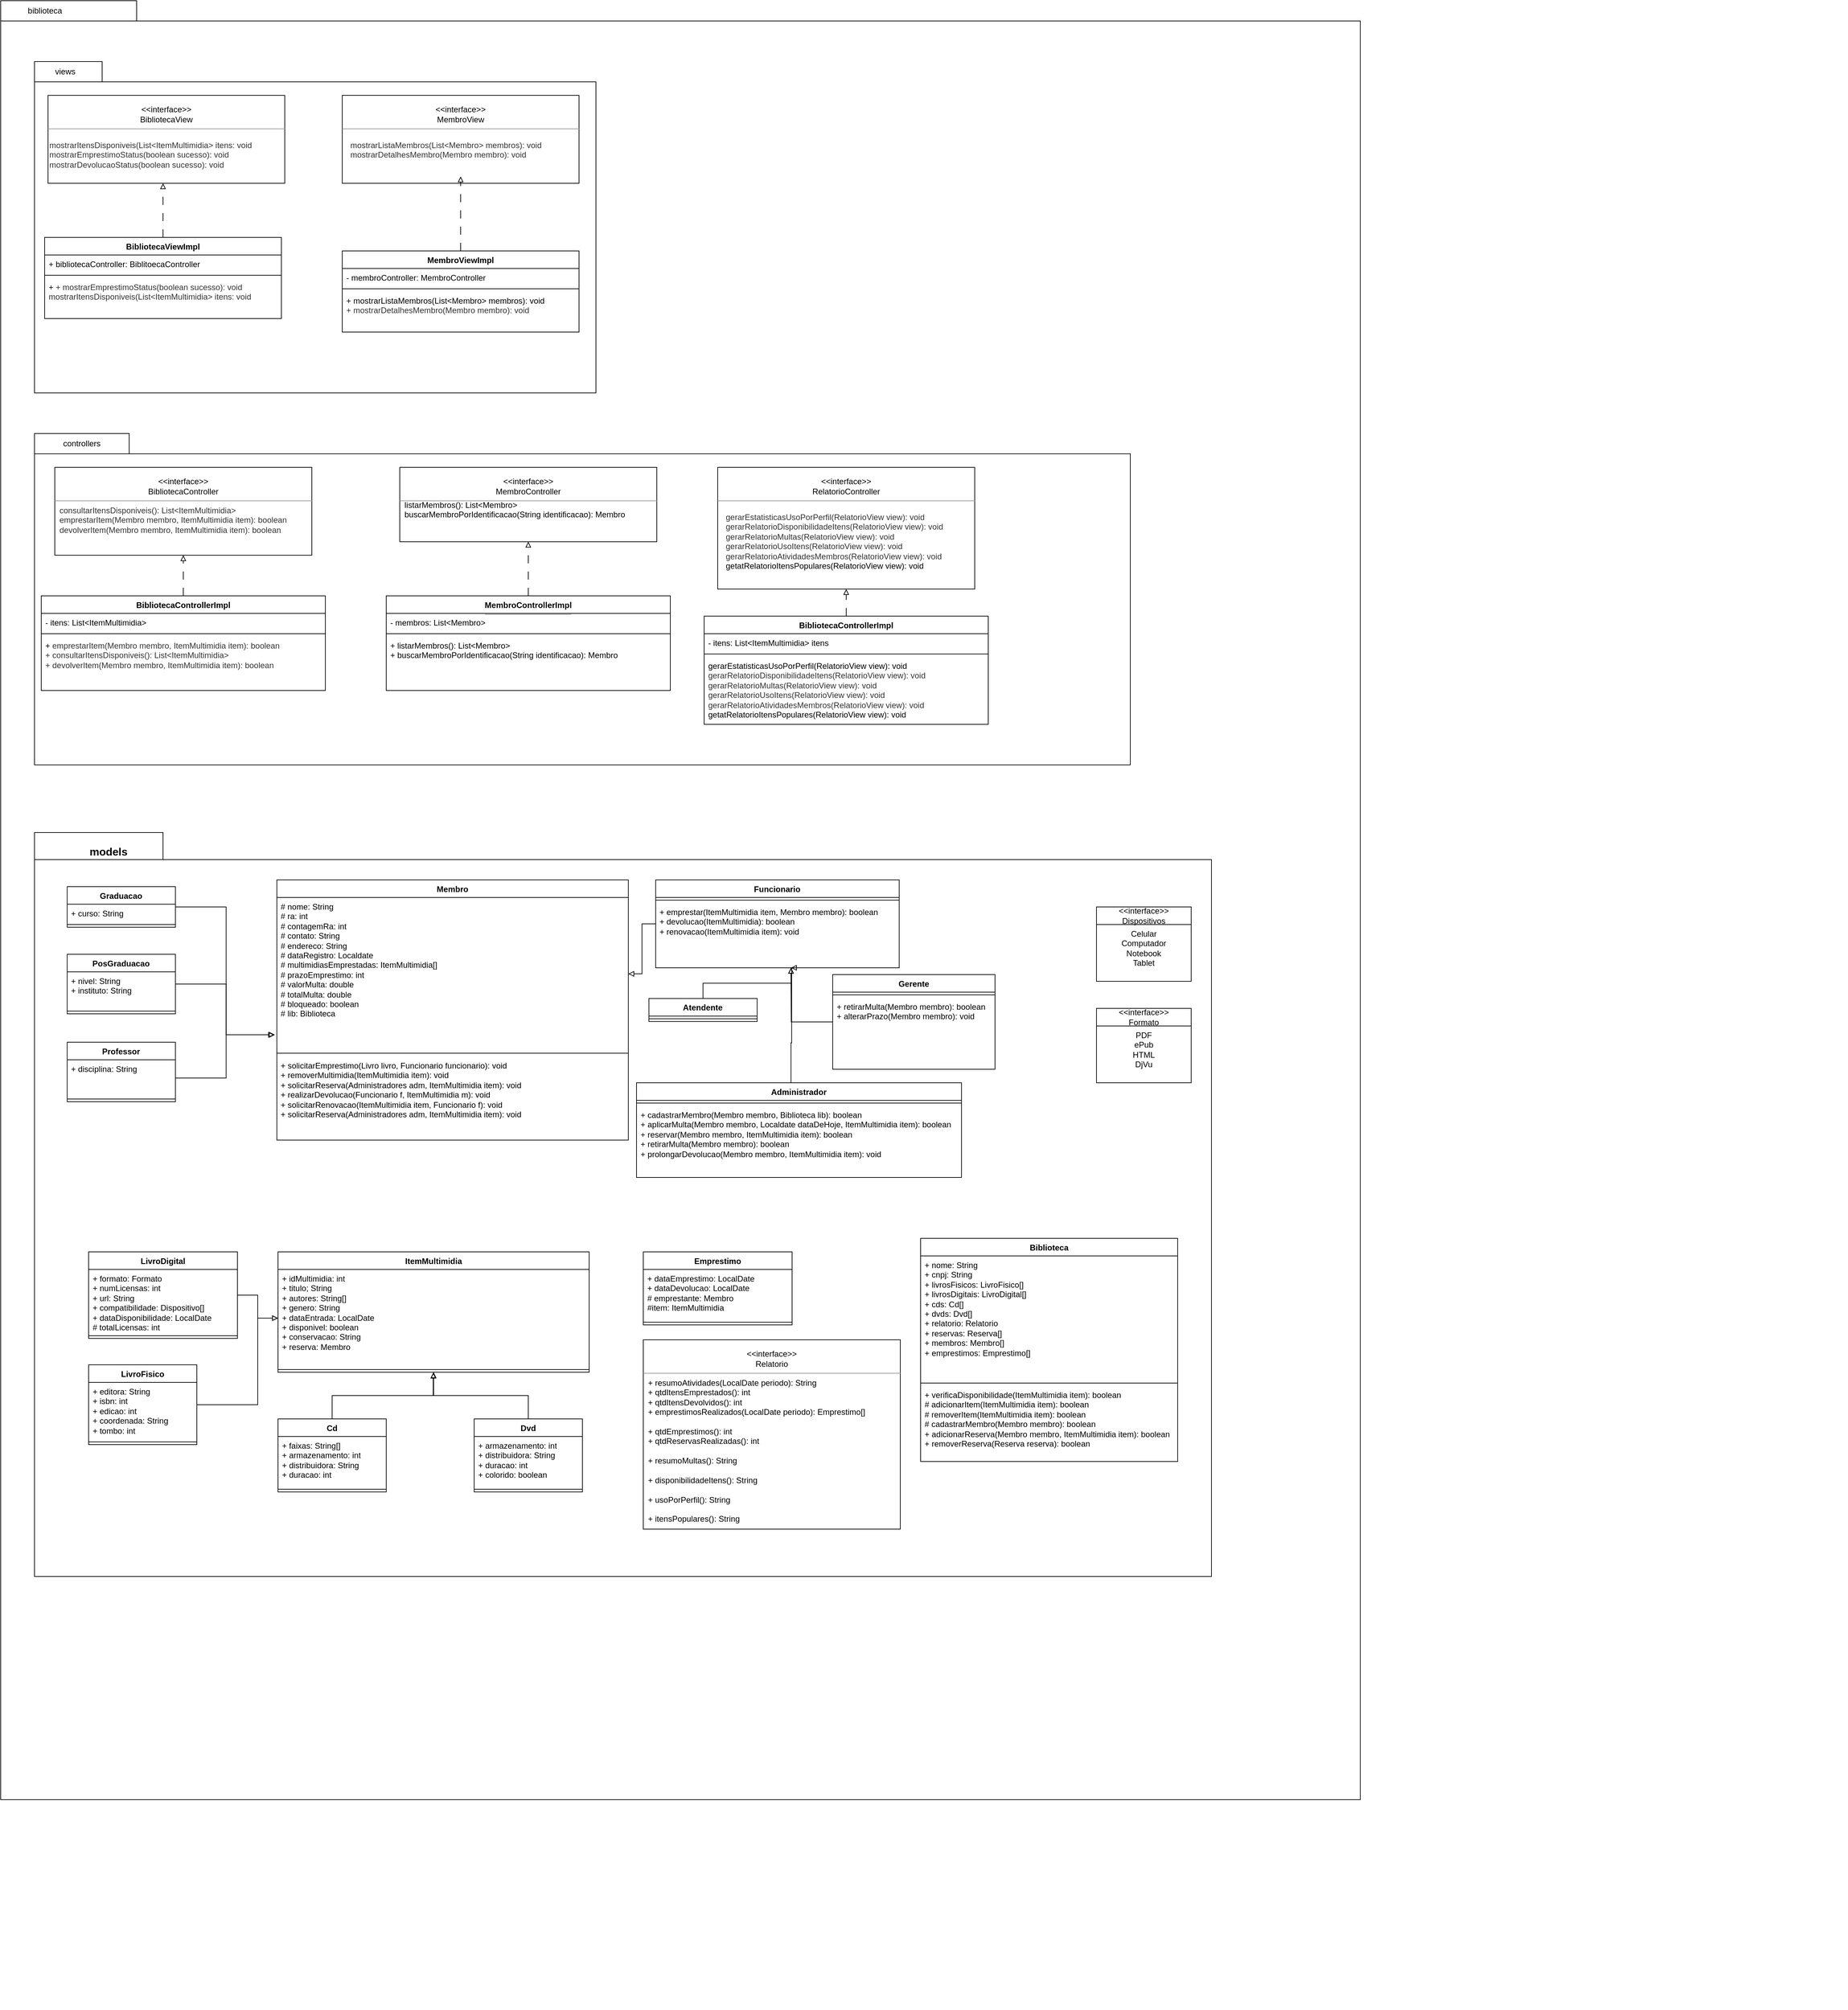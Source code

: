 <mxfile version="21.7.4" type="device">
  <diagram id="C5RBs43oDa-KdzZeNtuy" name="Page-1">
    <mxGraphModel dx="6636" dy="6372" grid="1" gridSize="10" guides="1" tooltips="1" connect="1" arrows="1" fold="1" page="1" pageScale="1" pageWidth="900" pageHeight="1600" math="0" shadow="0">
      <root>
        <mxCell id="WIyWlLk6GJQsqaUBKTNV-0" />
        <mxCell id="WIyWlLk6GJQsqaUBKTNV-1" parent="WIyWlLk6GJQsqaUBKTNV-0" />
        <mxCell id="zVp6rDQHLnVt3jqaxe6N-5" value="" style="group" vertex="1" connectable="0" parent="WIyWlLk6GJQsqaUBKTNV-1">
          <mxGeometry x="-110" y="-1680" width="2730" height="2970" as="geometry" />
        </mxCell>
        <mxCell id="zVp6rDQHLnVt3jqaxe6N-1" value="" style="shape=folder;fontStyle=1;spacingTop=10;tabWidth=100;tabHeight=30;tabPosition=left;html=1;whiteSpace=wrap;" vertex="1" parent="zVp6rDQHLnVt3jqaxe6N-5">
          <mxGeometry width="2010" height="2660" as="geometry" />
        </mxCell>
        <mxCell id="zVp6rDQHLnVt3jqaxe6N-3" value="biblioteca" style="text;html=1;align=center;verticalAlign=middle;resizable=0;points=[];autosize=1;strokeColor=none;fillColor=none;container=1;" vertex="1" parent="zVp6rDQHLnVt3jqaxe6N-5">
          <mxGeometry x="30.0" width="70" height="30" as="geometry" />
        </mxCell>
        <mxCell id="zVp6rDQHLnVt3jqaxe6N-6" value="" style="group" vertex="1" connectable="0" parent="zVp6rDQHLnVt3jqaxe6N-5">
          <mxGeometry x="50" y="90" width="830" height="630" as="geometry" />
        </mxCell>
        <mxCell id="zVp6rDQHLnVt3jqaxe6N-7" value="" style="shape=folder;fontStyle=1;spacingTop=10;tabWidth=100;tabHeight=30;tabPosition=left;html=1;whiteSpace=wrap;" vertex="1" parent="zVp6rDQHLnVt3jqaxe6N-6">
          <mxGeometry width="830" height="490" as="geometry" />
        </mxCell>
        <mxCell id="zVp6rDQHLnVt3jqaxe6N-8" value="views" style="text;html=1;align=center;verticalAlign=middle;resizable=0;points=[];autosize=1;strokeColor=none;fillColor=none;container=1;" vertex="1" parent="zVp6rDQHLnVt3jqaxe6N-6">
          <mxGeometry x="19.997" width="50" height="30" as="geometry" />
        </mxCell>
        <mxCell id="zVp6rDQHLnVt3jqaxe6N-19" value="" style="group" vertex="1" connectable="0" parent="zVp6rDQHLnVt3jqaxe6N-6">
          <mxGeometry x="20" y="50" width="350" height="130" as="geometry" />
        </mxCell>
        <mxCell id="zVp6rDQHLnVt3jqaxe6N-15" value="&lt;div align=&quot;center&quot;&gt;&lt;br&gt;&lt;/div&gt;&lt;div align=&quot;center&quot;&gt;&amp;lt;&amp;lt;interface&amp;gt;&amp;gt;&lt;/div&gt;&lt;div align=&quot;center&quot;&gt;BibliotecaView&lt;/div&gt;&lt;p style=&quot;margin:0px;margin-top:4px;text-align:center;&quot;&gt;&lt;/p&gt;&lt;hr size=&quot;1&quot;&gt;" style="verticalAlign=top;align=left;overflow=fill;fontSize=12;fontFamily=Helvetica;html=1;whiteSpace=wrap;" vertex="1" parent="zVp6rDQHLnVt3jqaxe6N-19">
          <mxGeometry width="350" height="130" as="geometry" />
        </mxCell>
        <mxCell id="zVp6rDQHLnVt3jqaxe6N-16" value="&lt;span data-lucid-type=&quot;application/vnd.lucid.text&quot; data-lucid-content=&quot;{&amp;quot;t&amp;quot;:&amp;quot;+ mostrarItensDisponiveis(List&lt;ItemMultimidia&gt; itens: void\n+ mostrarEmprestimoStatus(boolean sucesso): void\n+ mostrarDevolucaoStatus(boolean sucesso): void&amp;quot;,&amp;quot;m&amp;quot;:[{&amp;quot;s&amp;quot;:0,&amp;quot;n&amp;quot;:&amp;quot;c&amp;quot;,&amp;quot;v&amp;quot;:&amp;quot;333333ff&amp;quot;,&amp;quot;e&amp;quot;:155}]}&quot;&gt;&lt;span style=&quot;color:#333333;&quot;&gt;mostrarItensDisponiveis(List&amp;lt;ItemMultimidia&amp;gt; itens: void&lt;br&gt;&lt;/span&gt;&lt;span style=&quot;color:#333333;&quot;&gt;mostrarEmprestimoStatus(boolean sucesso): void&lt;br&gt;&lt;/span&gt;&lt;span style=&quot;color:#333333;&quot;&gt;mostrarDevolucaoStatus(boolean sucesso): void&lt;/span&gt;&lt;/span&gt;" style="text;whiteSpace=wrap;html=1;" vertex="1" parent="zVp6rDQHLnVt3jqaxe6N-19">
          <mxGeometry y="60" width="340" height="70" as="geometry" />
        </mxCell>
        <mxCell id="zVp6rDQHLnVt3jqaxe6N-29" style="edgeStyle=orthogonalEdgeStyle;rounded=0;orthogonalLoop=1;jettySize=auto;html=1;entryX=0.5;entryY=1;entryDx=0;entryDy=0;dashed=1;dashPattern=12 12;endArrow=block;endFill=0;" edge="1" parent="zVp6rDQHLnVt3jqaxe6N-6" source="zVp6rDQHLnVt3jqaxe6N-69" target="zVp6rDQHLnVt3jqaxe6N-16">
          <mxGeometry relative="1" as="geometry">
            <mxPoint x="215.0" y="330" as="sourcePoint" />
          </mxGeometry>
        </mxCell>
        <mxCell id="zVp6rDQHLnVt3jqaxe6N-30" value="" style="group" vertex="1" connectable="0" parent="zVp6rDQHLnVt3jqaxe6N-6">
          <mxGeometry x="455" y="50" width="350" height="130" as="geometry" />
        </mxCell>
        <mxCell id="zVp6rDQHLnVt3jqaxe6N-31" value="&lt;div align=&quot;center&quot;&gt;&lt;br&gt;&lt;/div&gt;&lt;div align=&quot;center&quot;&gt;&amp;lt;&amp;lt;interface&amp;gt;&amp;gt;&lt;/div&gt;&lt;div align=&quot;center&quot;&gt;MembroView&lt;/div&gt;&lt;p style=&quot;margin:0px;margin-top:4px;text-align:center;&quot;&gt;&lt;/p&gt;&lt;hr size=&quot;1&quot;&gt;" style="verticalAlign=top;align=left;overflow=fill;fontSize=12;fontFamily=Helvetica;html=1;whiteSpace=wrap;" vertex="1" parent="zVp6rDQHLnVt3jqaxe6N-30">
          <mxGeometry width="350" height="130" as="geometry" />
        </mxCell>
        <mxCell id="zVp6rDQHLnVt3jqaxe6N-32" value="&lt;div&gt;&lt;span style=&quot;color:#333333;&quot;&gt;mostrarListaMembros(List&amp;lt;Membro&amp;gt; membros): void&lt;/span&gt;&lt;/div&gt;&lt;div&gt;&lt;span style=&quot;color:#333333;&quot;&gt;mostrarDetalhesMembro(Membro membro): void&lt;br&gt;&lt;/span&gt;&lt;/div&gt;&lt;div&gt;&lt;span style=&quot;color:#333333;&quot;&gt;&lt;/span&gt;&lt;span data-lucid-content=&quot;{&amp;quot;t&amp;quot;:&amp;quot;mostrarListaMembros(List&lt;Membro&gt; membros): void\nmostrarDetalhesMembro(Membro membro): void&amp;quot;,&amp;quot;m&amp;quot;:[{&amp;quot;s&amp;quot;:0,&amp;quot;n&amp;quot;:&amp;quot;c&amp;quot;,&amp;quot;v&amp;quot;:&amp;quot;333333ff&amp;quot;,&amp;quot;e&amp;quot;:90}]}&quot; data-lucid-type=&quot;application/vnd.lucid.text&quot;&gt;&lt;/span&gt;&lt;/div&gt;" style="text;whiteSpace=wrap;html=1;" vertex="1" parent="zVp6rDQHLnVt3jqaxe6N-30">
          <mxGeometry x="10" y="60" width="330" height="60" as="geometry" />
        </mxCell>
        <mxCell id="zVp6rDQHLnVt3jqaxe6N-36" style="edgeStyle=orthogonalEdgeStyle;rounded=0;orthogonalLoop=1;jettySize=auto;html=1;entryX=0.5;entryY=1;entryDx=0;entryDy=0;dashed=1;dashPattern=12 12;endArrow=block;endFill=0;exitX=0.5;exitY=0;exitDx=0;exitDy=0;" edge="1" parent="zVp6rDQHLnVt3jqaxe6N-6" source="zVp6rDQHLnVt3jqaxe6N-74" target="zVp6rDQHLnVt3jqaxe6N-32">
          <mxGeometry relative="1" as="geometry">
            <mxPoint x="630" y="270" as="sourcePoint" />
          </mxGeometry>
        </mxCell>
        <mxCell id="zVp6rDQHLnVt3jqaxe6N-33" value="" style="group" vertex="1" connectable="0" parent="zVp6rDQHLnVt3jqaxe6N-6">
          <mxGeometry x="455" y="270" width="350" height="130" as="geometry" />
        </mxCell>
        <mxCell id="zVp6rDQHLnVt3jqaxe6N-69" value="BibliotecaViewImpl" style="swimlane;fontStyle=1;align=center;verticalAlign=top;childLayout=stackLayout;horizontal=1;startSize=26;horizontalStack=0;resizeParent=1;resizeParentMax=0;resizeLast=0;collapsible=1;marginBottom=0;whiteSpace=wrap;html=1;" vertex="1" parent="zVp6rDQHLnVt3jqaxe6N-6">
          <mxGeometry x="15" y="260" width="350" height="120" as="geometry" />
        </mxCell>
        <mxCell id="zVp6rDQHLnVt3jqaxe6N-70" value="+ bibliotecaController: BiblitoecaController" style="text;strokeColor=none;fillColor=none;align=left;verticalAlign=top;spacingLeft=4;spacingRight=4;overflow=hidden;rotatable=0;points=[[0,0.5],[1,0.5]];portConstraint=eastwest;whiteSpace=wrap;html=1;" vertex="1" parent="zVp6rDQHLnVt3jqaxe6N-69">
          <mxGeometry y="26" width="350" height="26" as="geometry" />
        </mxCell>
        <mxCell id="zVp6rDQHLnVt3jqaxe6N-71" value="" style="line;strokeWidth=1;fillColor=none;align=left;verticalAlign=middle;spacingTop=-1;spacingLeft=3;spacingRight=3;rotatable=0;labelPosition=right;points=[];portConstraint=eastwest;strokeColor=inherit;" vertex="1" parent="zVp6rDQHLnVt3jqaxe6N-69">
          <mxGeometry y="52" width="350" height="8" as="geometry" />
        </mxCell>
        <mxCell id="zVp6rDQHLnVt3jqaxe6N-72" value="+ &lt;span style=&quot;color:#333333;&quot;&gt;+ mostrarEmprestimoStatus(boolean sucesso): void&lt;br&gt;&lt;/span&gt;&lt;span style=&quot;color:#333333;&quot;&gt;mostrarItensDisponiveis(List&amp;lt;ItemMultimidia&amp;gt; itens: void&lt;br&gt;&lt;/span&gt;&lt;span data-lucid-type=&quot;application/vnd.lucid.text&quot; data-lucid-content=&quot;{&amp;quot;t&amp;quot;:&amp;quot;+ mostrarItensDisponiveis(List&lt;ItemMultimidia&gt; itens: void\n+ mostrarEmprestimoStatus(boolean sucesso): void\n+ mostrarDevolucaoStatus(boolean sucesso): void&amp;quot;,&amp;quot;m&amp;quot;:[{&amp;quot;s&amp;quot;:0,&amp;quot;n&amp;quot;:&amp;quot;c&amp;quot;,&amp;quot;v&amp;quot;:&amp;quot;333333ff&amp;quot;,&amp;quot;e&amp;quot;:155}]}&quot;&gt;&lt;/span&gt;" style="text;strokeColor=none;fillColor=none;align=left;verticalAlign=top;spacingLeft=4;spacingRight=4;overflow=hidden;rotatable=0;points=[[0,0.5],[1,0.5]];portConstraint=eastwest;whiteSpace=wrap;html=1;" vertex="1" parent="zVp6rDQHLnVt3jqaxe6N-69">
          <mxGeometry y="60" width="350" height="60" as="geometry" />
        </mxCell>
        <mxCell id="zVp6rDQHLnVt3jqaxe6N-74" value="MembroViewImpl" style="swimlane;fontStyle=1;align=center;verticalAlign=top;childLayout=stackLayout;horizontal=1;startSize=26;horizontalStack=0;resizeParent=1;resizeParentMax=0;resizeLast=0;collapsible=1;marginBottom=0;whiteSpace=wrap;html=1;" vertex="1" parent="zVp6rDQHLnVt3jqaxe6N-6">
          <mxGeometry x="455" y="280" width="350" height="120" as="geometry" />
        </mxCell>
        <mxCell id="zVp6rDQHLnVt3jqaxe6N-75" value="- membroController: MembroController" style="text;strokeColor=none;fillColor=none;align=left;verticalAlign=top;spacingLeft=4;spacingRight=4;overflow=hidden;rotatable=0;points=[[0,0.5],[1,0.5]];portConstraint=eastwest;whiteSpace=wrap;html=1;" vertex="1" parent="zVp6rDQHLnVt3jqaxe6N-74">
          <mxGeometry y="26" width="350" height="26" as="geometry" />
        </mxCell>
        <mxCell id="zVp6rDQHLnVt3jqaxe6N-76" value="" style="line;strokeWidth=1;fillColor=none;align=left;verticalAlign=middle;spacingTop=-1;spacingLeft=3;spacingRight=3;rotatable=0;labelPosition=right;points=[];portConstraint=eastwest;strokeColor=inherit;" vertex="1" parent="zVp6rDQHLnVt3jqaxe6N-74">
          <mxGeometry y="52" width="350" height="8" as="geometry" />
        </mxCell>
        <mxCell id="zVp6rDQHLnVt3jqaxe6N-77" value="&lt;div&gt;+ mostrarListaMembros(List&amp;lt;Membro&amp;gt; membros): void&lt;/div&gt;&lt;div&gt;&lt;span style=&quot;color:#333333;&quot;&gt;+ mostrarDetalhesMembro(Membro membro): void&lt;br&gt;&lt;/span&gt;&lt;/div&gt;&lt;div&gt;&lt;span style=&quot;color:#333333;&quot;&gt;&lt;/span&gt;&lt;span data-lucid-content=&quot;{&amp;quot;t&amp;quot;:&amp;quot;mostrarListaMembros(List&lt;Membro&gt; membros): void\nmostrarDetalhesMembro(Membro membro): void&amp;quot;,&amp;quot;m&amp;quot;:[{&amp;quot;s&amp;quot;:0,&amp;quot;n&amp;quot;:&amp;quot;c&amp;quot;,&amp;quot;v&amp;quot;:&amp;quot;333333ff&amp;quot;,&amp;quot;e&amp;quot;:90}]}&quot; data-lucid-type=&quot;application/vnd.lucid.text&quot;&gt;&lt;br&gt;&lt;/span&gt;&lt;/div&gt;" style="text;strokeColor=none;fillColor=none;align=left;verticalAlign=top;spacingLeft=4;spacingRight=4;overflow=hidden;rotatable=0;points=[[0,0.5],[1,0.5]];portConstraint=eastwest;whiteSpace=wrap;html=1;" vertex="1" parent="zVp6rDQHLnVt3jqaxe6N-74">
          <mxGeometry y="60" width="350" height="60" as="geometry" />
        </mxCell>
        <mxCell id="zVp6rDQHLnVt3jqaxe6N-64" value="" style="group" vertex="1" connectable="0" parent="zVp6rDQHLnVt3jqaxe6N-5">
          <mxGeometry x="50" y="640" width="1620" height="490" as="geometry" />
        </mxCell>
        <mxCell id="zVp6rDQHLnVt3jqaxe6N-60" value="" style="shape=folder;fontStyle=1;spacingTop=10;tabWidth=140;tabHeight=30;tabPosition=left;html=1;whiteSpace=wrap;" vertex="1" parent="zVp6rDQHLnVt3jqaxe6N-64">
          <mxGeometry width="1620" height="490" as="geometry" />
        </mxCell>
        <mxCell id="zVp6rDQHLnVt3jqaxe6N-62" value="controllers" style="text;html=1;strokeColor=none;fillColor=none;align=center;verticalAlign=middle;whiteSpace=wrap;rounded=0;" vertex="1" parent="zVp6rDQHLnVt3jqaxe6N-64">
          <mxGeometry x="40" width="60" height="30" as="geometry" />
        </mxCell>
        <mxCell id="zVp6rDQHLnVt3jqaxe6N-65" value="" style="group" vertex="1" connectable="0" parent="zVp6rDQHLnVt3jqaxe6N-64">
          <mxGeometry x="30" y="50" width="380" height="130" as="geometry" />
        </mxCell>
        <mxCell id="zVp6rDQHLnVt3jqaxe6N-68" value="" style="group" vertex="1" connectable="0" parent="zVp6rDQHLnVt3jqaxe6N-65">
          <mxGeometry width="380" height="130" as="geometry" />
        </mxCell>
        <mxCell id="zVp6rDQHLnVt3jqaxe6N-66" value="&lt;div align=&quot;center&quot;&gt;&lt;br&gt;&lt;/div&gt;&lt;div align=&quot;center&quot;&gt;&amp;lt;&amp;lt;interface&amp;gt;&amp;gt;&lt;/div&gt;&lt;div align=&quot;center&quot;&gt;BibliotecaController&lt;/div&gt;&lt;p style=&quot;margin:0px;margin-top:4px;text-align:center;&quot;&gt;&lt;/p&gt;&lt;hr size=&quot;1&quot;&gt;" style="verticalAlign=top;align=left;overflow=fill;fontSize=12;fontFamily=Helvetica;html=1;whiteSpace=wrap;" vertex="1" parent="zVp6rDQHLnVt3jqaxe6N-68">
          <mxGeometry width="380" height="130" as="geometry" />
        </mxCell>
        <mxCell id="zVp6rDQHLnVt3jqaxe6N-63" value="&lt;span data-lucid-type=&quot;application/vnd.lucid.text&quot; data-lucid-content=&quot;{&amp;quot;t&amp;quot;:&amp;quot;consultarItensDisponiveis(): List&lt;ItemMultimidia&gt;\nemprestarItem(Membro membro, ItemMultimidia item): boolean\ndevolverItem(Membro membro, ItemMultimidia item): boolean&amp;quot;,&amp;quot;m&amp;quot;:[{&amp;quot;s&amp;quot;:0,&amp;quot;n&amp;quot;:&amp;quot;c&amp;quot;,&amp;quot;v&amp;quot;:&amp;quot;333333ff&amp;quot;,&amp;quot;e&amp;quot;:166}]}&quot;&gt;&lt;span style=&quot;color:#333333;&quot;&gt;consultarItensDisponiveis(): List&amp;lt;ItemMultimidia&amp;gt;&lt;br&gt;&lt;/span&gt;&lt;span style=&quot;color:#333333;&quot;&gt;emprestarItem(Membro membro, ItemMultimidia item): boolean&lt;br&gt;&lt;/span&gt;&lt;span style=&quot;color:#333333;&quot;&gt;devolverItem(Membro membro, ItemMultimidia item): boolean&lt;/span&gt;&lt;/span&gt;" style="text;whiteSpace=wrap;html=1;" vertex="1" parent="zVp6rDQHLnVt3jqaxe6N-68">
          <mxGeometry x="5" y="50" width="370" height="70" as="geometry" />
        </mxCell>
        <mxCell id="zVp6rDQHLnVt3jqaxe6N-83" style="edgeStyle=orthogonalEdgeStyle;rounded=0;orthogonalLoop=1;jettySize=auto;html=1;exitX=0.5;exitY=0;exitDx=0;exitDy=0;entryX=0.5;entryY=1;entryDx=0;entryDy=0;dashed=1;dashPattern=12 12;endArrow=block;endFill=0;" edge="1" parent="zVp6rDQHLnVt3jqaxe6N-64" source="zVp6rDQHLnVt3jqaxe6N-78" target="zVp6rDQHLnVt3jqaxe6N-66">
          <mxGeometry relative="1" as="geometry" />
        </mxCell>
        <mxCell id="zVp6rDQHLnVt3jqaxe6N-78" value="BibliotecaControllerImpl" style="swimlane;fontStyle=1;align=center;verticalAlign=top;childLayout=stackLayout;horizontal=1;startSize=26;horizontalStack=0;resizeParent=1;resizeParentMax=0;resizeLast=0;collapsible=1;marginBottom=0;whiteSpace=wrap;html=1;" vertex="1" parent="zVp6rDQHLnVt3jqaxe6N-64">
          <mxGeometry x="10" y="240" width="420" height="140" as="geometry" />
        </mxCell>
        <mxCell id="zVp6rDQHLnVt3jqaxe6N-79" value="- itens: List&amp;lt;ItemMultimidia&amp;gt;" style="text;strokeColor=none;fillColor=none;align=left;verticalAlign=top;spacingLeft=4;spacingRight=4;overflow=hidden;rotatable=0;points=[[0,0.5],[1,0.5]];portConstraint=eastwest;whiteSpace=wrap;html=1;" vertex="1" parent="zVp6rDQHLnVt3jqaxe6N-78">
          <mxGeometry y="26" width="420" height="26" as="geometry" />
        </mxCell>
        <mxCell id="zVp6rDQHLnVt3jqaxe6N-80" value="" style="line;strokeWidth=1;fillColor=none;align=left;verticalAlign=middle;spacingTop=-1;spacingLeft=3;spacingRight=3;rotatable=0;labelPosition=right;points=[];portConstraint=eastwest;strokeColor=inherit;" vertex="1" parent="zVp6rDQHLnVt3jqaxe6N-78">
          <mxGeometry y="52" width="420" height="8" as="geometry" />
        </mxCell>
        <mxCell id="zVp6rDQHLnVt3jqaxe6N-81" value="&lt;div&gt;+ &lt;span style=&quot;color:#333333;&quot;&gt;emprestarItem(Membro membro, ItemMultimidia item): boolean&lt;/span&gt;&lt;/div&gt;&lt;div&gt;&lt;span style=&quot;color:#333333;&quot;&gt;&lt;/span&gt;&lt;/div&gt;&lt;div&gt;&lt;span style=&quot;color:#333333;&quot;&gt;+ consultarItensDisponiveis(): List&amp;lt;ItemMultimidia&amp;gt;&lt;/span&gt;&lt;/div&gt;&lt;div&gt;&lt;span style=&quot;color:#333333;&quot;&gt;+ devolverItem(Membro membro, ItemMultimidia item): boolean&lt;br&gt;&lt;/span&gt;&lt;/div&gt;&lt;div&gt;&lt;span data-lucid-type=&quot;application/vnd.lucid.text&quot; data-lucid-content=&quot;{&amp;quot;t&amp;quot;:&amp;quot;consultarItensDisponiveis(): List&lt;ItemMultimidia&gt;\nemprestarItem(Membro membro, ItemMultimidia item): boolean\ndevolverItem(Membro membro, ItemMultimidia item): boolean&amp;quot;,&amp;quot;m&amp;quot;:[{&amp;quot;s&amp;quot;:0,&amp;quot;n&amp;quot;:&amp;quot;c&amp;quot;,&amp;quot;v&amp;quot;:&amp;quot;333333ff&amp;quot;,&amp;quot;e&amp;quot;:166}]}&quot;&gt;&lt;/span&gt;&lt;/div&gt;&lt;div&gt;&lt;span data-lucid-type=&quot;application/vnd.lucid.text&quot; data-lucid-content=&quot;{&amp;quot;t&amp;quot;:&amp;quot;consultarItensDisponiveis(): List&lt;ItemMultimidia&gt;\nemprestarItem(Membro membro, ItemMultimidia item): boolean\ndevolverItem(Membro membro, ItemMultimidia item): boolean&amp;quot;,&amp;quot;m&amp;quot;:[{&amp;quot;s&amp;quot;:0,&amp;quot;n&amp;quot;:&amp;quot;c&amp;quot;,&amp;quot;v&amp;quot;:&amp;quot;333333ff&amp;quot;,&amp;quot;e&amp;quot;:166}]}&quot;&gt;&lt;/span&gt;&lt;span data-lucid-type=&quot;application/vnd.lucid.text&quot; data-lucid-content=&quot;{&amp;quot;t&amp;quot;:&amp;quot;consultarItensDisponiveis(): List&lt;ItemMultimidia&gt;\nemprestarItem(Membro membro, ItemMultimidia item): boolean\ndevolverItem(Membro membro, ItemMultimidia item): boolean&amp;quot;,&amp;quot;m&amp;quot;:[{&amp;quot;s&amp;quot;:0,&amp;quot;n&amp;quot;:&amp;quot;c&amp;quot;,&amp;quot;v&amp;quot;:&amp;quot;333333ff&amp;quot;,&amp;quot;e&amp;quot;:166}]}&quot;&gt;&lt;/span&gt;&lt;span data-lucid-type=&quot;application/vnd.lucid.text&quot; data-lucid-content=&quot;{&amp;quot;t&amp;quot;:&amp;quot;consultarItensDisponiveis(): List&lt;ItemMultimidia&gt;\nemprestarItem(Membro membro, ItemMultimidia item): boolean\ndevolverItem(Membro membro, ItemMultimidia item): boolean&amp;quot;,&amp;quot;m&amp;quot;:[{&amp;quot;s&amp;quot;:0,&amp;quot;n&amp;quot;:&amp;quot;c&amp;quot;,&amp;quot;v&amp;quot;:&amp;quot;333333ff&amp;quot;,&amp;quot;e&amp;quot;:166}]}&quot;&gt;&lt;/span&gt;&lt;span data-lucid-type=&quot;application/vnd.lucid.text&quot; data-lucid-content=&quot;{&amp;quot;t&amp;quot;:&amp;quot;consultarItensDisponiveis(): List&lt;ItemMultimidia&gt;\nemprestarItem(Membro membro, ItemMultimidia item): boolean\ndevolverItem(Membro membro, ItemMultimidia item): boolean&amp;quot;,&amp;quot;m&amp;quot;:[{&amp;quot;s&amp;quot;:0,&amp;quot;n&amp;quot;:&amp;quot;c&amp;quot;,&amp;quot;v&amp;quot;:&amp;quot;333333ff&amp;quot;,&amp;quot;e&amp;quot;:166}]}&quot;&gt;&lt;/span&gt;&lt;span data-lucid-type=&quot;application/vnd.lucid.text&quot; data-lucid-content=&quot;{&amp;quot;t&amp;quot;:&amp;quot;consultarItensDisponiveis(): List&lt;ItemMultimidia&gt;\nemprestarItem(Membro membro, ItemMultimidia item): boolean\ndevolverItem(Membro membro, ItemMultimidia item): boolean&amp;quot;,&amp;quot;m&amp;quot;:[{&amp;quot;s&amp;quot;:0,&amp;quot;n&amp;quot;:&amp;quot;c&amp;quot;,&amp;quot;v&amp;quot;:&amp;quot;333333ff&amp;quot;,&amp;quot;e&amp;quot;:166}]}&quot;&gt;&lt;/span&gt;&lt;span data-lucid-type=&quot;application/vnd.lucid.text&quot; data-lucid-content=&quot;{&amp;quot;t&amp;quot;:&amp;quot;consultarItensDisponiveis(): List&lt;ItemMultimidia&gt;\nemprestarItem(Membro membro, ItemMultimidia item): boolean\ndevolverItem(Membro membro, ItemMultimidia item): boolean&amp;quot;,&amp;quot;m&amp;quot;:[{&amp;quot;s&amp;quot;:0,&amp;quot;n&amp;quot;:&amp;quot;c&amp;quot;,&amp;quot;v&amp;quot;:&amp;quot;333333ff&amp;quot;,&amp;quot;e&amp;quot;:166}]}&quot;&gt;&lt;/span&gt;&lt;/div&gt;" style="text;strokeColor=none;fillColor=none;align=left;verticalAlign=top;spacingLeft=4;spacingRight=4;overflow=hidden;rotatable=0;points=[[0,0.5],[1,0.5]];portConstraint=eastwest;whiteSpace=wrap;html=1;" vertex="1" parent="zVp6rDQHLnVt3jqaxe6N-78">
          <mxGeometry y="60" width="420" height="80" as="geometry" />
        </mxCell>
        <mxCell id="zVp6rDQHLnVt3jqaxe6N-84" value="" style="group" vertex="1" connectable="0" parent="zVp6rDQHLnVt3jqaxe6N-64">
          <mxGeometry x="540" y="50" width="380" height="130" as="geometry" />
        </mxCell>
        <mxCell id="zVp6rDQHLnVt3jqaxe6N-85" value="" style="group" vertex="1" connectable="0" parent="zVp6rDQHLnVt3jqaxe6N-84">
          <mxGeometry width="380" height="110" as="geometry" />
        </mxCell>
        <mxCell id="zVp6rDQHLnVt3jqaxe6N-86" value="&lt;div align=&quot;center&quot;&gt;&lt;br&gt;&lt;/div&gt;&lt;div align=&quot;center&quot;&gt;&amp;lt;&amp;lt;interface&amp;gt;&amp;gt;&lt;/div&gt;&lt;div align=&quot;center&quot;&gt;MembroController&lt;/div&gt;&lt;p style=&quot;margin:0px;margin-top:4px;text-align:center;&quot;&gt;&lt;/p&gt;&lt;hr size=&quot;1&quot;&gt;" style="verticalAlign=top;align=left;overflow=fill;fontSize=12;fontFamily=Helvetica;html=1;whiteSpace=wrap;" vertex="1" parent="zVp6rDQHLnVt3jqaxe6N-85">
          <mxGeometry width="380" height="110" as="geometry" />
        </mxCell>
        <mxCell id="zVp6rDQHLnVt3jqaxe6N-87" value="&lt;div&gt;listarMembros(): List&amp;lt;Membro&amp;gt;&lt;/div&gt;&lt;div&gt;buscarMembroPorIdentificacao(String identificacao): Membro&lt;br&gt;&lt;/div&gt;" style="text;whiteSpace=wrap;html=1;" vertex="1" parent="zVp6rDQHLnVt3jqaxe6N-85">
          <mxGeometry x="5" y="42.308" width="370" height="59.231" as="geometry" />
        </mxCell>
        <mxCell id="zVp6rDQHLnVt3jqaxe6N-88" style="edgeStyle=orthogonalEdgeStyle;rounded=0;orthogonalLoop=1;jettySize=auto;html=1;exitX=0.5;exitY=0;exitDx=0;exitDy=0;entryX=0.5;entryY=1;entryDx=0;entryDy=0;dashed=1;dashPattern=12 12;endArrow=block;endFill=0;" edge="1" parent="zVp6rDQHLnVt3jqaxe6N-64" source="zVp6rDQHLnVt3jqaxe6N-89" target="zVp6rDQHLnVt3jqaxe6N-86">
          <mxGeometry relative="1" as="geometry" />
        </mxCell>
        <mxCell id="zVp6rDQHLnVt3jqaxe6N-89" value="&lt;div align=&quot;center&quot;&gt;MembroControllerImpl&lt;/div&gt;&lt;p style=&quot;margin:0px;margin-top:4px;text-align:center;&quot;&gt;&lt;/p&gt;&lt;hr size=&quot;1&quot;&gt;" style="swimlane;fontStyle=1;align=center;verticalAlign=top;childLayout=stackLayout;horizontal=1;startSize=26;horizontalStack=0;resizeParent=1;resizeParentMax=0;resizeLast=0;collapsible=1;marginBottom=0;whiteSpace=wrap;html=1;" vertex="1" parent="zVp6rDQHLnVt3jqaxe6N-64">
          <mxGeometry x="520" y="240" width="420" height="140" as="geometry" />
        </mxCell>
        <mxCell id="zVp6rDQHLnVt3jqaxe6N-90" value="- membros: List&amp;lt;Membro&amp;gt; " style="text;strokeColor=none;fillColor=none;align=left;verticalAlign=top;spacingLeft=4;spacingRight=4;overflow=hidden;rotatable=0;points=[[0,0.5],[1,0.5]];portConstraint=eastwest;whiteSpace=wrap;html=1;" vertex="1" parent="zVp6rDQHLnVt3jqaxe6N-89">
          <mxGeometry y="26" width="420" height="26" as="geometry" />
        </mxCell>
        <mxCell id="zVp6rDQHLnVt3jqaxe6N-91" value="" style="line;strokeWidth=1;fillColor=none;align=left;verticalAlign=middle;spacingTop=-1;spacingLeft=3;spacingRight=3;rotatable=0;labelPosition=right;points=[];portConstraint=eastwest;strokeColor=inherit;" vertex="1" parent="zVp6rDQHLnVt3jqaxe6N-89">
          <mxGeometry y="52" width="420" height="8" as="geometry" />
        </mxCell>
        <mxCell id="zVp6rDQHLnVt3jqaxe6N-92" value="+ listarMembros(): List&amp;lt;Membro&amp;gt;&lt;div&gt;+ buscarMembroPorIdentificacao(String identificacao): Membro&lt;br&gt;&lt;/div&gt;" style="text;strokeColor=none;fillColor=none;align=left;verticalAlign=top;spacingLeft=4;spacingRight=4;overflow=hidden;rotatable=0;points=[[0,0.5],[1,0.5]];portConstraint=eastwest;whiteSpace=wrap;html=1;" vertex="1" parent="zVp6rDQHLnVt3jqaxe6N-89">
          <mxGeometry y="60" width="420" height="80" as="geometry" />
        </mxCell>
        <mxCell id="zVp6rDQHLnVt3jqaxe6N-97" style="edgeStyle=orthogonalEdgeStyle;rounded=0;orthogonalLoop=1;jettySize=auto;html=1;exitX=0.5;exitY=0;exitDx=0;exitDy=0;entryX=0.5;entryY=1;entryDx=0;entryDy=0;dashed=1;dashPattern=12 12;endArrow=block;endFill=0;" edge="1" parent="zVp6rDQHLnVt3jqaxe6N-64" source="zVp6rDQHLnVt3jqaxe6N-98" target="zVp6rDQHLnVt3jqaxe6N-95">
          <mxGeometry relative="1" as="geometry" />
        </mxCell>
        <mxCell id="zVp6rDQHLnVt3jqaxe6N-98" value="BibliotecaControllerImpl" style="swimlane;fontStyle=1;align=center;verticalAlign=top;childLayout=stackLayout;horizontal=1;startSize=26;horizontalStack=0;resizeParent=1;resizeParentMax=0;resizeLast=0;collapsible=1;marginBottom=0;whiteSpace=wrap;html=1;" vertex="1" parent="zVp6rDQHLnVt3jqaxe6N-64">
          <mxGeometry x="990" y="270" width="420" height="160" as="geometry" />
        </mxCell>
        <mxCell id="zVp6rDQHLnVt3jqaxe6N-99" value="- itens: List&amp;lt;ItemMultimidia&amp;gt; itens" style="text;strokeColor=none;fillColor=none;align=left;verticalAlign=top;spacingLeft=4;spacingRight=4;overflow=hidden;rotatable=0;points=[[0,0.5],[1,0.5]];portConstraint=eastwest;whiteSpace=wrap;html=1;" vertex="1" parent="zVp6rDQHLnVt3jqaxe6N-98">
          <mxGeometry y="26" width="420" height="26" as="geometry" />
        </mxCell>
        <mxCell id="zVp6rDQHLnVt3jqaxe6N-100" value="" style="line;strokeWidth=1;fillColor=none;align=left;verticalAlign=middle;spacingTop=-1;spacingLeft=3;spacingRight=3;rotatable=0;labelPosition=right;points=[];portConstraint=eastwest;strokeColor=inherit;" vertex="1" parent="zVp6rDQHLnVt3jqaxe6N-98">
          <mxGeometry y="52" width="420" height="8" as="geometry" />
        </mxCell>
        <mxCell id="zVp6rDQHLnVt3jqaxe6N-101" value="gerarEstatisticasUsoPorPerfil(RelatorioView view): void&lt;br&gt;&lt;span style=&quot;color:#333333;&quot;&gt;gerarRelatorioDisponibilidadeItens(RelatorioView view): void&lt;br&gt;&lt;/span&gt;&lt;span style=&quot;color:#333333;&quot;&gt;gerarRelatorioMultas(RelatorioView view): void&lt;br&gt;&lt;/span&gt;&lt;span style=&quot;color:#333333;&quot;&gt;gerarRelatorioUsoItens(RelatorioView view): void&lt;br&gt;&lt;/span&gt;&lt;div&gt;&lt;span style=&quot;color:#333333;&quot;&gt;gerarRelatorioAtividadesMembros(RelatorioView view): void&lt;/span&gt;&lt;/div&gt;getatRelatorioItensPopulares(RelatorioView view): void&lt;br&gt;&lt;div&gt;&lt;br&gt;&lt;span style=&quot;color:#333333;&quot;&gt;&lt;/span&gt;&lt;span data-lucid-content=&quot;{&amp;quot;t&amp;quot;:&amp;quot;gerarRelatorioAtividadesMembros(RelatorioView view): void\ngerarRelatorioUsoItens(RelatorioView view): void\ngerarRelatorioMultas(RelatorioView view): void\ngerarRelatorioDisponibilidadeItens(RelatorioView view): void\ngerarEstatisticasUsoPorPerfil(RelatorioView view): void\ngerarRelatorioItensPopulares(RelatorioView view): void&amp;quot;,&amp;quot;m&amp;quot;:[{&amp;quot;s&amp;quot;:0,&amp;quot;n&amp;quot;:&amp;quot;c&amp;quot;,&amp;quot;v&amp;quot;:&amp;quot;333333ff&amp;quot;,&amp;quot;e&amp;quot;:325}]}&quot; data-lucid-type=&quot;application/vnd.lucid.text&quot;&gt;&lt;/span&gt;&lt;/div&gt;" style="text;strokeColor=none;fillColor=none;align=left;verticalAlign=top;spacingLeft=4;spacingRight=4;overflow=hidden;rotatable=0;points=[[0,0.5],[1,0.5]];portConstraint=eastwest;whiteSpace=wrap;html=1;" vertex="1" parent="zVp6rDQHLnVt3jqaxe6N-98">
          <mxGeometry y="60" width="420" height="100" as="geometry" />
        </mxCell>
        <mxCell id="zVp6rDQHLnVt3jqaxe6N-93" value="" style="group" vertex="1" connectable="0" parent="zVp6rDQHLnVt3jqaxe6N-64">
          <mxGeometry x="1010" y="50" width="380" height="180" as="geometry" />
        </mxCell>
        <mxCell id="zVp6rDQHLnVt3jqaxe6N-94" value="" style="group" vertex="1" connectable="0" parent="zVp6rDQHLnVt3jqaxe6N-93">
          <mxGeometry width="380" height="180" as="geometry" />
        </mxCell>
        <mxCell id="zVp6rDQHLnVt3jqaxe6N-103" value="" style="group" vertex="1" connectable="0" parent="zVp6rDQHLnVt3jqaxe6N-94">
          <mxGeometry width="380" height="180" as="geometry" />
        </mxCell>
        <mxCell id="zVp6rDQHLnVt3jqaxe6N-95" value="&lt;div align=&quot;center&quot;&gt;&lt;br&gt;&lt;/div&gt;&lt;div align=&quot;center&quot;&gt;&amp;lt;&amp;lt;interface&amp;gt;&amp;gt;&lt;/div&gt;&lt;div align=&quot;center&quot;&gt;RelatorioController&lt;/div&gt;&lt;p style=&quot;margin:0px;margin-top:4px;text-align:center;&quot;&gt;&lt;/p&gt;&lt;hr size=&quot;1&quot;&gt;" style="verticalAlign=top;align=left;overflow=fill;fontSize=12;fontFamily=Helvetica;html=1;whiteSpace=wrap;" vertex="1" parent="zVp6rDQHLnVt3jqaxe6N-103">
          <mxGeometry width="380" height="180" as="geometry" />
        </mxCell>
        <mxCell id="zVp6rDQHLnVt3jqaxe6N-96" value="&lt;span style=&quot;color:#333333;&quot;&gt;gerarEstatisticasUsoPorPerfil(RelatorioView view): void&lt;br&gt;&lt;/span&gt;&lt;span style=&quot;color:#333333;&quot;&gt;gerarRelatorioDisponibilidadeItens(RelatorioView view): void&lt;br&gt;&lt;/span&gt;&lt;span style=&quot;color:#333333;&quot;&gt;gerarRelatorioMultas(RelatorioView view): void&lt;br&gt;&lt;/span&gt;&lt;span style=&quot;color:#333333;&quot;&gt;gerarRelatorioUsoItens(RelatorioView view): void&lt;br&gt;&lt;/span&gt;&lt;div&gt;&lt;span style=&quot;color:#333333;&quot;&gt;gerarRelatorioAtividadesMembros(RelatorioView view): void&lt;/span&gt;&lt;/div&gt;getatRelatorioItensPopulares(RelatorioView view): void&lt;br&gt;&lt;div&gt;&lt;br&gt;&lt;span style=&quot;color:#333333;&quot;&gt;&lt;/span&gt;&lt;span data-lucid-content=&quot;{&amp;quot;t&amp;quot;:&amp;quot;gerarRelatorioAtividadesMembros(RelatorioView view): void\ngerarRelatorioUsoItens(RelatorioView view): void\ngerarRelatorioMultas(RelatorioView view): void\ngerarRelatorioDisponibilidadeItens(RelatorioView view): void\ngerarEstatisticasUsoPorPerfil(RelatorioView view): void\ngerarRelatorioItensPopulares(RelatorioView view): void&amp;quot;,&amp;quot;m&amp;quot;:[{&amp;quot;s&amp;quot;:0,&amp;quot;n&amp;quot;:&amp;quot;c&amp;quot;,&amp;quot;v&amp;quot;:&amp;quot;333333ff&amp;quot;,&amp;quot;e&amp;quot;:325}]}&quot; data-lucid-type=&quot;application/vnd.lucid.text&quot;&gt;&lt;/span&gt;&lt;/div&gt;" style="text;whiteSpace=wrap;html=1;" vertex="1" parent="zVp6rDQHLnVt3jqaxe6N-103">
          <mxGeometry x="10" y="59.997" width="370" height="102.857" as="geometry" />
        </mxCell>
        <mxCell id="zVp6rDQHLnVt3jqaxe6N-110" value="" style="group" vertex="1" connectable="0" parent="zVp6rDQHLnVt3jqaxe6N-5">
          <mxGeometry x="50" y="1230" width="1760" height="1380" as="geometry" />
        </mxCell>
        <mxCell id="zVp6rDQHLnVt3jqaxe6N-104" value="" style="shape=folder;fontStyle=1;spacingTop=10;tabWidth=190;tabHeight=40;tabPosition=left;html=1;whiteSpace=wrap;" vertex="1" parent="zVp6rDQHLnVt3jqaxe6N-110">
          <mxGeometry width="1740" height="1100" as="geometry" />
        </mxCell>
        <mxCell id="zVp6rDQHLnVt3jqaxe6N-105" value="&lt;font style=&quot;font-size: 16px;&quot;&gt;models&lt;/font&gt;" style="text;align=center;fontStyle=1;verticalAlign=middle;spacingLeft=3;spacingRight=3;strokeColor=none;rotatable=0;points=[[0,0.5],[1,0.5]];portConstraint=eastwest;html=1;strokeWidth=5;" vertex="1" parent="zVp6rDQHLnVt3jqaxe6N-110">
          <mxGeometry x="48.333" y="11.071" width="120.833" height="33.214" as="geometry" />
        </mxCell>
        <mxCell id="zVp6rDQHLnVt3jqaxe6N-146" value="" style="group" vertex="1" connectable="0" parent="zVp6rDQHLnVt3jqaxe6N-110">
          <mxGeometry x="48.33" y="70" width="1330" height="490" as="geometry" />
        </mxCell>
        <mxCell id="zVp6rDQHLnVt3jqaxe6N-106" value="Membro" style="swimlane;fontStyle=1;align=center;verticalAlign=top;childLayout=stackLayout;horizontal=1;startSize=26;horizontalStack=0;resizeParent=1;resizeParentMax=0;resizeLast=0;collapsible=1;marginBottom=0;whiteSpace=wrap;html=1;" vertex="1" parent="zVp6rDQHLnVt3jqaxe6N-146">
          <mxGeometry x="309.997" width="519.583" height="384.714" as="geometry" />
        </mxCell>
        <mxCell id="zVp6rDQHLnVt3jqaxe6N-107" value="&lt;div&gt;# nome: String&lt;/div&gt;&lt;div&gt;# ra: int&lt;/div&gt;&lt;div&gt;# contagemRa: int&lt;/div&gt;&lt;div&gt;# contato: String&lt;/div&gt;&lt;div&gt;# endereco: String&lt;/div&gt;&lt;div&gt;# dataRegistro: Localdate&lt;/div&gt;&lt;div&gt;# multimidiasEmprestadas: ItemMultimidia[]&lt;/div&gt;&lt;div&gt;# prazoEmprestimo: int&lt;/div&gt;&lt;div&gt;# valorMulta: double&lt;/div&gt;&lt;div&gt;# totalMulta: double&lt;/div&gt;&lt;div&gt;# bloqueado: boolean&lt;/div&gt;&lt;div&gt;# lib: Biblioteca&lt;br&gt;&lt;/div&gt;&lt;div&gt;&lt;br&gt;&lt;/div&gt;&lt;div&gt;&lt;br&gt;&lt;/div&gt;" style="text;strokeColor=none;fillColor=none;align=left;verticalAlign=top;spacingLeft=4;spacingRight=4;overflow=hidden;rotatable=0;points=[[0,0.5],[1,0.5]];portConstraint=eastwest;whiteSpace=wrap;html=1;" vertex="1" parent="zVp6rDQHLnVt3jqaxe6N-106">
          <mxGeometry y="26" width="519.583" height="225.857" as="geometry" />
        </mxCell>
        <mxCell id="zVp6rDQHLnVt3jqaxe6N-108" value="" style="line;strokeWidth=1;fillColor=none;align=left;verticalAlign=middle;spacingTop=-1;spacingLeft=3;spacingRight=3;rotatable=0;labelPosition=right;points=[];portConstraint=eastwest;strokeColor=inherit;" vertex="1" parent="zVp6rDQHLnVt3jqaxe6N-106">
          <mxGeometry y="251.857" width="519.583" height="8.857" as="geometry" />
        </mxCell>
        <mxCell id="zVp6rDQHLnVt3jqaxe6N-109" value="&lt;div&gt;+ solicitarEmprestimo(Livro livro, Funcionario funcionario): void&lt;/div&gt;&lt;div&gt;+ removerMultimidia(ItemMultimidia item): void&lt;/div&gt;&lt;div&gt;+ solicitarReserva(Administradores adm, ItemMultimidia item): void&lt;/div&gt;&lt;div&gt;+ realizarDevolucao(Funcionario f, ItemMultimidia m): void&lt;/div&gt;&lt;div&gt;+ solicitarRenovacao(ItemMultimidia item, Funcionario f): void&lt;/div&gt;&lt;div&gt;+ solicitarReserva(Administradores adm, ItemMultimidia item): void&lt;br&gt;&lt;/div&gt;" style="text;strokeColor=none;fillColor=none;align=left;verticalAlign=top;spacingLeft=4;spacingRight=4;overflow=hidden;rotatable=0;points=[[0,0.5],[1,0.5]];portConstraint=eastwest;whiteSpace=wrap;html=1;" vertex="1" parent="zVp6rDQHLnVt3jqaxe6N-106">
          <mxGeometry y="260.714" width="519.583" height="124" as="geometry" />
        </mxCell>
        <mxCell id="zVp6rDQHLnVt3jqaxe6N-115" style="edgeStyle=orthogonalEdgeStyle;rounded=0;orthogonalLoop=1;jettySize=auto;html=1;entryX=-0.006;entryY=0.899;entryDx=0;entryDy=0;entryPerimeter=0;endArrow=block;endFill=0;" edge="1" parent="zVp6rDQHLnVt3jqaxe6N-146" source="zVp6rDQHLnVt3jqaxe6N-111" target="zVp6rDQHLnVt3jqaxe6N-107">
          <mxGeometry relative="1" as="geometry" />
        </mxCell>
        <mxCell id="zVp6rDQHLnVt3jqaxe6N-111" value="Graduacao" style="swimlane;fontStyle=1;align=center;verticalAlign=top;childLayout=stackLayout;horizontal=1;startSize=26;horizontalStack=0;resizeParent=1;resizeParentMax=0;resizeLast=0;collapsible=1;marginBottom=0;whiteSpace=wrap;html=1;" vertex="1" parent="zVp6rDQHLnVt3jqaxe6N-146">
          <mxGeometry y="10" width="160" height="60" as="geometry" />
        </mxCell>
        <mxCell id="zVp6rDQHLnVt3jqaxe6N-112" value="+ curso: String" style="text;strokeColor=none;fillColor=none;align=left;verticalAlign=top;spacingLeft=4;spacingRight=4;overflow=hidden;rotatable=0;points=[[0,0.5],[1,0.5]];portConstraint=eastwest;whiteSpace=wrap;html=1;" vertex="1" parent="zVp6rDQHLnVt3jqaxe6N-111">
          <mxGeometry y="26" width="160" height="26" as="geometry" />
        </mxCell>
        <mxCell id="zVp6rDQHLnVt3jqaxe6N-113" value="" style="line;strokeWidth=1;fillColor=none;align=left;verticalAlign=middle;spacingTop=-1;spacingLeft=3;spacingRight=3;rotatable=0;labelPosition=right;points=[];portConstraint=eastwest;strokeColor=inherit;" vertex="1" parent="zVp6rDQHLnVt3jqaxe6N-111">
          <mxGeometry y="52" width="160" height="8" as="geometry" />
        </mxCell>
        <mxCell id="zVp6rDQHLnVt3jqaxe6N-122" style="edgeStyle=orthogonalEdgeStyle;rounded=0;orthogonalLoop=1;jettySize=auto;html=1;entryX=-0.006;entryY=0.899;entryDx=0;entryDy=0;entryPerimeter=0;endArrow=block;endFill=0;" edge="1" parent="zVp6rDQHLnVt3jqaxe6N-146" source="zVp6rDQHLnVt3jqaxe6N-116" target="zVp6rDQHLnVt3jqaxe6N-107">
          <mxGeometry relative="1" as="geometry" />
        </mxCell>
        <mxCell id="zVp6rDQHLnVt3jqaxe6N-116" value="PosGraduacao" style="swimlane;fontStyle=1;align=center;verticalAlign=top;childLayout=stackLayout;horizontal=1;startSize=26;horizontalStack=0;resizeParent=1;resizeParentMax=0;resizeLast=0;collapsible=1;marginBottom=0;whiteSpace=wrap;html=1;" vertex="1" parent="zVp6rDQHLnVt3jqaxe6N-146">
          <mxGeometry y="110" width="160" height="88" as="geometry" />
        </mxCell>
        <mxCell id="zVp6rDQHLnVt3jqaxe6N-117" value="&lt;div&gt;+ nivel: String&lt;/div&gt;&lt;div&gt;+ instituto: String&lt;br&gt;&lt;/div&gt;" style="text;strokeColor=none;fillColor=none;align=left;verticalAlign=top;spacingLeft=4;spacingRight=4;overflow=hidden;rotatable=0;points=[[0,0.5],[1,0.5]];portConstraint=eastwest;whiteSpace=wrap;html=1;" vertex="1" parent="zVp6rDQHLnVt3jqaxe6N-116">
          <mxGeometry y="26" width="160" height="54" as="geometry" />
        </mxCell>
        <mxCell id="zVp6rDQHLnVt3jqaxe6N-118" value="" style="line;strokeWidth=1;fillColor=none;align=left;verticalAlign=middle;spacingTop=-1;spacingLeft=3;spacingRight=3;rotatable=0;labelPosition=right;points=[];portConstraint=eastwest;strokeColor=inherit;" vertex="1" parent="zVp6rDQHLnVt3jqaxe6N-116">
          <mxGeometry y="80" width="160" height="8" as="geometry" />
        </mxCell>
        <mxCell id="zVp6rDQHLnVt3jqaxe6N-119" value="Professor" style="swimlane;fontStyle=1;align=center;verticalAlign=top;childLayout=stackLayout;horizontal=1;startSize=26;horizontalStack=0;resizeParent=1;resizeParentMax=0;resizeLast=0;collapsible=1;marginBottom=0;whiteSpace=wrap;html=1;" vertex="1" parent="zVp6rDQHLnVt3jqaxe6N-146">
          <mxGeometry y="240" width="160" height="88" as="geometry" />
        </mxCell>
        <mxCell id="zVp6rDQHLnVt3jqaxe6N-120" value="+ disciplina: String" style="text;strokeColor=none;fillColor=none;align=left;verticalAlign=top;spacingLeft=4;spacingRight=4;overflow=hidden;rotatable=0;points=[[0,0.5],[1,0.5]];portConstraint=eastwest;whiteSpace=wrap;html=1;" vertex="1" parent="zVp6rDQHLnVt3jqaxe6N-119">
          <mxGeometry y="26" width="160" height="54" as="geometry" />
        </mxCell>
        <mxCell id="zVp6rDQHLnVt3jqaxe6N-121" value="" style="line;strokeWidth=1;fillColor=none;align=left;verticalAlign=middle;spacingTop=-1;spacingLeft=3;spacingRight=3;rotatable=0;labelPosition=right;points=[];portConstraint=eastwest;strokeColor=inherit;" vertex="1" parent="zVp6rDQHLnVt3jqaxe6N-119">
          <mxGeometry y="80" width="160" height="8" as="geometry" />
        </mxCell>
        <mxCell id="zVp6rDQHLnVt3jqaxe6N-123" style="edgeStyle=orthogonalEdgeStyle;rounded=0;orthogonalLoop=1;jettySize=auto;html=1;entryX=-0.008;entryY=0.899;entryDx=0;entryDy=0;entryPerimeter=0;endArrow=block;endFill=0;" edge="1" parent="zVp6rDQHLnVt3jqaxe6N-146" source="zVp6rDQHLnVt3jqaxe6N-120" target="zVp6rDQHLnVt3jqaxe6N-107">
          <mxGeometry relative="1" as="geometry" />
        </mxCell>
        <mxCell id="zVp6rDQHLnVt3jqaxe6N-128" style="edgeStyle=orthogonalEdgeStyle;rounded=0;orthogonalLoop=1;jettySize=auto;html=1;entryX=1;entryY=0.5;entryDx=0;entryDy=0;endArrow=block;endFill=0;" edge="1" parent="zVp6rDQHLnVt3jqaxe6N-146" source="zVp6rDQHLnVt3jqaxe6N-124" target="zVp6rDQHLnVt3jqaxe6N-107">
          <mxGeometry relative="1" as="geometry" />
        </mxCell>
        <mxCell id="zVp6rDQHLnVt3jqaxe6N-124" value="Funcionario" style="swimlane;fontStyle=1;align=center;verticalAlign=top;childLayout=stackLayout;horizontal=1;startSize=26;horizontalStack=0;resizeParent=1;resizeParentMax=0;resizeLast=0;collapsible=1;marginBottom=0;whiteSpace=wrap;html=1;" vertex="1" parent="zVp6rDQHLnVt3jqaxe6N-146">
          <mxGeometry x="870" width="360" height="130" as="geometry" />
        </mxCell>
        <mxCell id="zVp6rDQHLnVt3jqaxe6N-126" value="" style="line;strokeWidth=1;fillColor=none;align=left;verticalAlign=middle;spacingTop=-1;spacingLeft=3;spacingRight=3;rotatable=0;labelPosition=right;points=[];portConstraint=eastwest;strokeColor=inherit;" vertex="1" parent="zVp6rDQHLnVt3jqaxe6N-124">
          <mxGeometry y="26" width="360" height="8" as="geometry" />
        </mxCell>
        <mxCell id="zVp6rDQHLnVt3jqaxe6N-127" value="&lt;div&gt;+ emprestar(ItemMultimidia item, Membro membro): boolean&lt;br&gt;&lt;/div&gt;&lt;div&gt;+ devolucao(ItemMultimidia): boolean&lt;/div&gt;&lt;div&gt;+ renovacao(ItemMultimidia item): void&lt;br&gt;&lt;/div&gt;" style="text;strokeColor=none;fillColor=none;align=left;verticalAlign=top;spacingLeft=4;spacingRight=4;overflow=hidden;rotatable=0;points=[[0,0.5],[1,0.5]];portConstraint=eastwest;whiteSpace=wrap;html=1;" vertex="1" parent="zVp6rDQHLnVt3jqaxe6N-124">
          <mxGeometry y="34" width="360" height="96" as="geometry" />
        </mxCell>
        <mxCell id="zVp6rDQHLnVt3jqaxe6N-133" style="edgeStyle=orthogonalEdgeStyle;rounded=0;orthogonalLoop=1;jettySize=auto;html=1;entryX=0.556;entryY=1;entryDx=0;entryDy=0;entryPerimeter=0;endArrow=block;endFill=0;" edge="1" parent="zVp6rDQHLnVt3jqaxe6N-146" source="zVp6rDQHLnVt3jqaxe6N-129" target="zVp6rDQHLnVt3jqaxe6N-127">
          <mxGeometry relative="1" as="geometry" />
        </mxCell>
        <mxCell id="zVp6rDQHLnVt3jqaxe6N-129" value="Atendente" style="swimlane;fontStyle=1;align=center;verticalAlign=top;childLayout=stackLayout;horizontal=1;startSize=26;horizontalStack=0;resizeParent=1;resizeParentMax=0;resizeLast=0;collapsible=1;marginBottom=0;whiteSpace=wrap;html=1;" vertex="1" parent="zVp6rDQHLnVt3jqaxe6N-146">
          <mxGeometry x="860" y="175.36" width="160" height="34" as="geometry" />
        </mxCell>
        <mxCell id="zVp6rDQHLnVt3jqaxe6N-131" value="" style="line;strokeWidth=1;fillColor=none;align=left;verticalAlign=middle;spacingTop=-1;spacingLeft=3;spacingRight=3;rotatable=0;labelPosition=right;points=[];portConstraint=eastwest;strokeColor=inherit;" vertex="1" parent="zVp6rDQHLnVt3jqaxe6N-129">
          <mxGeometry y="26" width="160" height="8" as="geometry" />
        </mxCell>
        <mxCell id="zVp6rDQHLnVt3jqaxe6N-144" style="edgeStyle=orthogonalEdgeStyle;rounded=0;orthogonalLoop=1;jettySize=auto;html=1;endArrow=block;endFill=0;" edge="1" parent="zVp6rDQHLnVt3jqaxe6N-146" source="zVp6rDQHLnVt3jqaxe6N-134">
          <mxGeometry relative="1" as="geometry">
            <mxPoint x="1070" y="130" as="targetPoint" />
          </mxGeometry>
        </mxCell>
        <mxCell id="zVp6rDQHLnVt3jqaxe6N-145" style="edgeStyle=orthogonalEdgeStyle;rounded=0;orthogonalLoop=1;jettySize=auto;html=1;endArrow=block;endFill=0;" edge="1" parent="zVp6rDQHLnVt3jqaxe6N-146" source="zVp6rDQHLnVt3jqaxe6N-140">
          <mxGeometry relative="1" as="geometry">
            <mxPoint x="1070" y="130" as="targetPoint" />
            <Array as="points">
              <mxPoint x="1070" y="241" />
              <mxPoint x="1071" y="130" />
            </Array>
          </mxGeometry>
        </mxCell>
        <mxCell id="zVp6rDQHLnVt3jqaxe6N-155" value="&lt;div&gt;&amp;lt;&amp;lt;interface&amp;gt;&amp;gt;&lt;/div&gt;&lt;div&gt;Formato&lt;br&gt;&lt;/div&gt;" style="swimlane;fontStyle=0;childLayout=stackLayout;horizontal=1;startSize=26;fillColor=none;horizontalStack=0;resizeParent=1;resizeParentMax=0;resizeLast=0;collapsible=1;marginBottom=0;whiteSpace=wrap;html=1;" vertex="1" parent="zVp6rDQHLnVt3jqaxe6N-110">
          <mxGeometry x="1570" y="260" width="140" height="110" as="geometry">
            <mxRectangle x="720" y="770" width="110" height="40" as="alternateBounds" />
          </mxGeometry>
        </mxCell>
        <mxCell id="zVp6rDQHLnVt3jqaxe6N-158" value="&lt;div align=&quot;center&quot;&gt;PDF&lt;/div&gt;&lt;div align=&quot;center&quot;&gt;ePub&lt;/div&gt;&lt;div align=&quot;center&quot;&gt;HTML&lt;/div&gt;&lt;div align=&quot;center&quot;&gt;DjVu&lt;br&gt;&lt;/div&gt;" style="text;strokeColor=none;fillColor=none;align=center;verticalAlign=top;spacingLeft=4;spacingRight=4;overflow=hidden;rotatable=0;points=[[0,0.5],[1,0.5]];portConstraint=eastwest;whiteSpace=wrap;html=1;" vertex="1" parent="zVp6rDQHLnVt3jqaxe6N-155">
          <mxGeometry y="26" width="140" height="84" as="geometry" />
        </mxCell>
        <mxCell id="zVp6rDQHLnVt3jqaxe6N-159" value="&lt;div&gt;&amp;lt;&amp;lt;interface&amp;gt;&amp;gt;&lt;/div&gt;&lt;div&gt;Dispositivos&lt;br&gt;&lt;/div&gt;" style="swimlane;fontStyle=0;childLayout=stackLayout;horizontal=1;startSize=26;fillColor=none;horizontalStack=0;resizeParent=1;resizeParentMax=0;resizeLast=0;collapsible=1;marginBottom=0;whiteSpace=wrap;html=1;" vertex="1" parent="zVp6rDQHLnVt3jqaxe6N-110">
          <mxGeometry x="1570" y="110" width="140" height="110" as="geometry">
            <mxRectangle x="720" y="770" width="110" height="40" as="alternateBounds" />
          </mxGeometry>
        </mxCell>
        <mxCell id="zVp6rDQHLnVt3jqaxe6N-160" value="&lt;div&gt;Celular&lt;/div&gt;&lt;div&gt;Computador&lt;/div&gt;&lt;div&gt;Notebook&lt;/div&gt;&lt;div&gt;Tablet&lt;br&gt;&lt;/div&gt;" style="text;strokeColor=none;fillColor=none;align=center;verticalAlign=top;spacingLeft=4;spacingRight=4;overflow=hidden;rotatable=0;points=[[0,0.5],[1,0.5]];portConstraint=eastwest;whiteSpace=wrap;html=1;" vertex="1" parent="zVp6rDQHLnVt3jqaxe6N-159">
          <mxGeometry y="26" width="140" height="84" as="geometry" />
        </mxCell>
        <mxCell id="zVp6rDQHLnVt3jqaxe6N-177" value="" style="group" vertex="1" connectable="0" parent="zVp6rDQHLnVt3jqaxe6N-110">
          <mxGeometry x="80" y="620" width="740" height="355" as="geometry" />
        </mxCell>
        <mxCell id="zVp6rDQHLnVt3jqaxe6N-147" value="ItemMultimidia" style="swimlane;fontStyle=1;align=center;verticalAlign=top;childLayout=stackLayout;horizontal=1;startSize=26;horizontalStack=0;resizeParent=1;resizeParentMax=0;resizeLast=0;collapsible=1;marginBottom=0;whiteSpace=wrap;html=1;" vertex="1" parent="zVp6rDQHLnVt3jqaxe6N-177">
          <mxGeometry x="280" width="460" height="178" as="geometry" />
        </mxCell>
        <mxCell id="zVp6rDQHLnVt3jqaxe6N-148" value="&lt;div&gt;+ idMultimidia: int&lt;/div&gt;&lt;div&gt;+ titulo; String&lt;/div&gt;&lt;div&gt;+ autores: String[]&lt;/div&gt;&lt;div&gt;+ genero: String&lt;/div&gt;&lt;div&gt;+ dataEntrada: LocalDate&lt;/div&gt;&lt;div&gt;+ disponivel: boolean&lt;/div&gt;&lt;div&gt;+ conservacao: String&lt;/div&gt;&lt;div&gt;+ reserva: Membro&lt;br&gt;&lt;/div&gt;" style="text;strokeColor=none;fillColor=none;align=left;verticalAlign=top;spacingLeft=4;spacingRight=4;overflow=hidden;rotatable=0;points=[[0,0.5],[1,0.5]];portConstraint=eastwest;whiteSpace=wrap;html=1;" vertex="1" parent="zVp6rDQHLnVt3jqaxe6N-147">
          <mxGeometry y="26" width="460" height="144" as="geometry" />
        </mxCell>
        <mxCell id="zVp6rDQHLnVt3jqaxe6N-149" value="" style="line;strokeWidth=1;fillColor=none;align=left;verticalAlign=middle;spacingTop=-1;spacingLeft=3;spacingRight=3;rotatable=0;labelPosition=right;points=[];portConstraint=eastwest;strokeColor=inherit;" vertex="1" parent="zVp6rDQHLnVt3jqaxe6N-147">
          <mxGeometry y="170" width="460" height="8" as="geometry" />
        </mxCell>
        <mxCell id="zVp6rDQHLnVt3jqaxe6N-161" style="edgeStyle=orthogonalEdgeStyle;rounded=0;orthogonalLoop=1;jettySize=auto;html=1;entryX=0;entryY=0.5;entryDx=0;entryDy=0;endArrow=block;endFill=0;" edge="1" parent="zVp6rDQHLnVt3jqaxe6N-177" source="zVp6rDQHLnVt3jqaxe6N-151" target="zVp6rDQHLnVt3jqaxe6N-148">
          <mxGeometry relative="1" as="geometry" />
        </mxCell>
        <mxCell id="zVp6rDQHLnVt3jqaxe6N-151" value="LivroDigital" style="swimlane;fontStyle=1;align=center;verticalAlign=top;childLayout=stackLayout;horizontal=1;startSize=26;horizontalStack=0;resizeParent=1;resizeParentMax=0;resizeLast=0;collapsible=1;marginBottom=0;whiteSpace=wrap;html=1;" vertex="1" parent="zVp6rDQHLnVt3jqaxe6N-177">
          <mxGeometry width="220" height="128" as="geometry" />
        </mxCell>
        <mxCell id="zVp6rDQHLnVt3jqaxe6N-152" value="&lt;div&gt;+ formato: Formato&lt;/div&gt;&lt;div&gt;+ numLicensas: int&lt;/div&gt;&lt;div&gt;+ url: String&lt;/div&gt;&lt;div&gt;+ compatibilidade: Dispositivo[]&lt;br&gt;&lt;/div&gt;&lt;div&gt;+ dataDisponibilidade: LocalDate&lt;/div&gt;&lt;div&gt;# totalLicensas: int&lt;br&gt;&lt;/div&gt;" style="text;strokeColor=none;fillColor=none;align=left;verticalAlign=top;spacingLeft=4;spacingRight=4;overflow=hidden;rotatable=0;points=[[0,0.5],[1,0.5]];portConstraint=eastwest;whiteSpace=wrap;html=1;" vertex="1" parent="zVp6rDQHLnVt3jqaxe6N-151">
          <mxGeometry y="26" width="220" height="94" as="geometry" />
        </mxCell>
        <mxCell id="zVp6rDQHLnVt3jqaxe6N-153" value="" style="line;strokeWidth=1;fillColor=none;align=left;verticalAlign=middle;spacingTop=-1;spacingLeft=3;spacingRight=3;rotatable=0;labelPosition=right;points=[];portConstraint=eastwest;strokeColor=inherit;" vertex="1" parent="zVp6rDQHLnVt3jqaxe6N-151">
          <mxGeometry y="120" width="220" height="8" as="geometry" />
        </mxCell>
        <mxCell id="zVp6rDQHLnVt3jqaxe6N-166" style="edgeStyle=orthogonalEdgeStyle;rounded=0;orthogonalLoop=1;jettySize=auto;html=1;endArrow=block;endFill=0;" edge="1" parent="zVp6rDQHLnVt3jqaxe6N-177" source="zVp6rDQHLnVt3jqaxe6N-162" target="zVp6rDQHLnVt3jqaxe6N-148">
          <mxGeometry relative="1" as="geometry">
            <Array as="points">
              <mxPoint x="250" y="226" />
              <mxPoint x="250" y="98" />
            </Array>
          </mxGeometry>
        </mxCell>
        <mxCell id="zVp6rDQHLnVt3jqaxe6N-162" value="LivroFisico" style="swimlane;fontStyle=1;align=center;verticalAlign=top;childLayout=stackLayout;horizontal=1;startSize=26;horizontalStack=0;resizeParent=1;resizeParentMax=0;resizeLast=0;collapsible=1;marginBottom=0;whiteSpace=wrap;html=1;" vertex="1" parent="zVp6rDQHLnVt3jqaxe6N-177">
          <mxGeometry y="167" width="160" height="118" as="geometry">
            <mxRectangle x="3170" y="-40" width="100" height="30" as="alternateBounds" />
          </mxGeometry>
        </mxCell>
        <mxCell id="zVp6rDQHLnVt3jqaxe6N-163" value="&lt;div&gt;+ editora: String&lt;/div&gt;&lt;div&gt;+ isbn: int&lt;/div&gt;&lt;div&gt;+ edicao: int&lt;/div&gt;&lt;div&gt;+ coordenada: String&lt;/div&gt;&lt;div&gt;+ tombo: int&lt;br&gt;&lt;/div&gt;" style="text;strokeColor=none;fillColor=none;align=left;verticalAlign=top;spacingLeft=4;spacingRight=4;overflow=hidden;rotatable=0;points=[[0,0.5],[1,0.5]];portConstraint=eastwest;whiteSpace=wrap;html=1;" vertex="1" parent="zVp6rDQHLnVt3jqaxe6N-162">
          <mxGeometry y="26" width="160" height="84" as="geometry" />
        </mxCell>
        <mxCell id="zVp6rDQHLnVt3jqaxe6N-164" value="" style="line;strokeWidth=1;fillColor=none;align=left;verticalAlign=middle;spacingTop=-1;spacingLeft=3;spacingRight=3;rotatable=0;labelPosition=right;points=[];portConstraint=eastwest;strokeColor=inherit;" vertex="1" parent="zVp6rDQHLnVt3jqaxe6N-162">
          <mxGeometry y="110" width="160" height="8" as="geometry" />
        </mxCell>
        <mxCell id="zVp6rDQHLnVt3jqaxe6N-171" style="edgeStyle=orthogonalEdgeStyle;rounded=0;orthogonalLoop=1;jettySize=auto;html=1;entryX=0.5;entryY=1;entryDx=0;entryDy=0;endArrow=block;endFill=0;" edge="1" parent="zVp6rDQHLnVt3jqaxe6N-177" source="zVp6rDQHLnVt3jqaxe6N-167" target="zVp6rDQHLnVt3jqaxe6N-147">
          <mxGeometry relative="1" as="geometry" />
        </mxCell>
        <mxCell id="zVp6rDQHLnVt3jqaxe6N-167" value="Cd" style="swimlane;fontStyle=1;align=center;verticalAlign=top;childLayout=stackLayout;horizontal=1;startSize=26;horizontalStack=0;resizeParent=1;resizeParentMax=0;resizeLast=0;collapsible=1;marginBottom=0;whiteSpace=wrap;html=1;" vertex="1" parent="zVp6rDQHLnVt3jqaxe6N-177">
          <mxGeometry x="280" y="247" width="160" height="108" as="geometry" />
        </mxCell>
        <mxCell id="zVp6rDQHLnVt3jqaxe6N-168" value="&lt;div&gt;+ faixas: String[]&lt;/div&gt;&lt;div&gt;+ armazenamento: int&lt;/div&gt;&lt;div&gt;+ distribuidora: String&lt;/div&gt;&lt;div&gt;+ duracao: int&lt;br&gt;&lt;/div&gt;" style="text;strokeColor=none;fillColor=none;align=left;verticalAlign=top;spacingLeft=4;spacingRight=4;overflow=hidden;rotatable=0;points=[[0,0.5],[1,0.5]];portConstraint=eastwest;whiteSpace=wrap;html=1;" vertex="1" parent="zVp6rDQHLnVt3jqaxe6N-167">
          <mxGeometry y="26" width="160" height="74" as="geometry" />
        </mxCell>
        <mxCell id="zVp6rDQHLnVt3jqaxe6N-169" value="" style="line;strokeWidth=1;fillColor=none;align=left;verticalAlign=middle;spacingTop=-1;spacingLeft=3;spacingRight=3;rotatable=0;labelPosition=right;points=[];portConstraint=eastwest;strokeColor=inherit;" vertex="1" parent="zVp6rDQHLnVt3jqaxe6N-167">
          <mxGeometry y="100" width="160" height="8" as="geometry" />
        </mxCell>
        <mxCell id="zVp6rDQHLnVt3jqaxe6N-176" style="edgeStyle=orthogonalEdgeStyle;rounded=0;orthogonalLoop=1;jettySize=auto;html=1;entryX=0.499;entryY=1.083;entryDx=0;entryDy=0;entryPerimeter=0;endArrow=block;endFill=0;" edge="1" parent="zVp6rDQHLnVt3jqaxe6N-177" source="zVp6rDQHLnVt3jqaxe6N-172" target="zVp6rDQHLnVt3jqaxe6N-149">
          <mxGeometry relative="1" as="geometry" />
        </mxCell>
        <mxCell id="zVp6rDQHLnVt3jqaxe6N-172" value="Dvd" style="swimlane;fontStyle=1;align=center;verticalAlign=top;childLayout=stackLayout;horizontal=1;startSize=26;horizontalStack=0;resizeParent=1;resizeParentMax=0;resizeLast=0;collapsible=1;marginBottom=0;whiteSpace=wrap;html=1;" vertex="1" parent="zVp6rDQHLnVt3jqaxe6N-177">
          <mxGeometry x="570" y="247" width="160" height="108" as="geometry" />
        </mxCell>
        <mxCell id="zVp6rDQHLnVt3jqaxe6N-173" value="&lt;div&gt;+ armazenamento: int&lt;/div&gt;&lt;div&gt;+ distribuidora: String&lt;/div&gt;&lt;div&gt;+ duracao: int&lt;/div&gt;&lt;div&gt;+ colorido: boolean&lt;br&gt;&lt;/div&gt;" style="text;strokeColor=none;fillColor=none;align=left;verticalAlign=top;spacingLeft=4;spacingRight=4;overflow=hidden;rotatable=0;points=[[0,0.5],[1,0.5]];portConstraint=eastwest;whiteSpace=wrap;html=1;" vertex="1" parent="zVp6rDQHLnVt3jqaxe6N-172">
          <mxGeometry y="26" width="160" height="74" as="geometry" />
        </mxCell>
        <mxCell id="zVp6rDQHLnVt3jqaxe6N-174" value="" style="line;strokeWidth=1;fillColor=none;align=left;verticalAlign=middle;spacingTop=-1;spacingLeft=3;spacingRight=3;rotatable=0;labelPosition=right;points=[];portConstraint=eastwest;strokeColor=inherit;" vertex="1" parent="zVp6rDQHLnVt3jqaxe6N-172">
          <mxGeometry y="100" width="160" height="8" as="geometry" />
        </mxCell>
        <mxCell id="zVp6rDQHLnVt3jqaxe6N-178" value="Emprestimo" style="swimlane;fontStyle=1;align=center;verticalAlign=top;childLayout=stackLayout;horizontal=1;startSize=26;horizontalStack=0;resizeParent=1;resizeParentMax=0;resizeLast=0;collapsible=1;marginBottom=0;whiteSpace=wrap;html=1;" vertex="1" parent="zVp6rDQHLnVt3jqaxe6N-110">
          <mxGeometry x="900" y="620" width="220" height="108" as="geometry" />
        </mxCell>
        <mxCell id="zVp6rDQHLnVt3jqaxe6N-179" value="&lt;div&gt;+ dataEmprestimo: LocalDate&lt;/div&gt;&lt;div&gt;+ dataDevolucao: LocalDate&lt;/div&gt;&lt;div&gt;# emprestante: Membro&lt;/div&gt;&lt;div&gt;#item: ItemMultimidia&lt;br&gt;&lt;/div&gt;" style="text;strokeColor=none;fillColor=none;align=left;verticalAlign=top;spacingLeft=4;spacingRight=4;overflow=hidden;rotatable=0;points=[[0,0.5],[1,0.5]];portConstraint=eastwest;whiteSpace=wrap;html=1;" vertex="1" parent="zVp6rDQHLnVt3jqaxe6N-178">
          <mxGeometry y="26" width="220" height="74" as="geometry" />
        </mxCell>
        <mxCell id="zVp6rDQHLnVt3jqaxe6N-180" value="" style="line;strokeWidth=1;fillColor=none;align=left;verticalAlign=middle;spacingTop=-1;spacingLeft=3;spacingRight=3;rotatable=0;labelPosition=right;points=[];portConstraint=eastwest;strokeColor=inherit;" vertex="1" parent="zVp6rDQHLnVt3jqaxe6N-178">
          <mxGeometry y="100" width="220" height="8" as="geometry" />
        </mxCell>
        <mxCell id="zVp6rDQHLnVt3jqaxe6N-134" value="Gerente" style="swimlane;fontStyle=1;align=center;verticalAlign=top;childLayout=stackLayout;horizontal=1;startSize=26;horizontalStack=0;resizeParent=1;resizeParentMax=0;resizeLast=0;collapsible=1;marginBottom=0;whiteSpace=wrap;html=1;" vertex="1" parent="zVp6rDQHLnVt3jqaxe6N-110">
          <mxGeometry x="1180" y="210.0" width="240" height="140" as="geometry" />
        </mxCell>
        <mxCell id="zVp6rDQHLnVt3jqaxe6N-136" value="" style="line;strokeWidth=1;fillColor=none;align=left;verticalAlign=middle;spacingTop=-1;spacingLeft=3;spacingRight=3;rotatable=0;labelPosition=right;points=[];portConstraint=eastwest;strokeColor=inherit;" vertex="1" parent="zVp6rDQHLnVt3jqaxe6N-134">
          <mxGeometry y="26" width="240" height="8" as="geometry" />
        </mxCell>
        <mxCell id="zVp6rDQHLnVt3jqaxe6N-137" value="&lt;div&gt;+ retirarMulta(Membro membro): boolean&lt;/div&gt;&lt;div&gt;+ alterarPrazo(Membro membro): void&lt;br&gt;&lt;/div&gt;" style="text;strokeColor=none;fillColor=none;align=left;verticalAlign=top;spacingLeft=4;spacingRight=4;overflow=hidden;rotatable=0;points=[[0,0.5],[1,0.5]];portConstraint=eastwest;whiteSpace=wrap;html=1;" vertex="1" parent="zVp6rDQHLnVt3jqaxe6N-134">
          <mxGeometry y="34" width="240" height="106" as="geometry" />
        </mxCell>
        <mxCell id="zVp6rDQHLnVt3jqaxe6N-140" value="Administrador" style="swimlane;fontStyle=1;align=center;verticalAlign=top;childLayout=stackLayout;horizontal=1;startSize=26;horizontalStack=0;resizeParent=1;resizeParentMax=0;resizeLast=0;collapsible=1;marginBottom=0;whiteSpace=wrap;html=1;" vertex="1" parent="zVp6rDQHLnVt3jqaxe6N-110">
          <mxGeometry x="890.0" y="370" width="480.42" height="140" as="geometry" />
        </mxCell>
        <mxCell id="zVp6rDQHLnVt3jqaxe6N-142" value="" style="line;strokeWidth=1;fillColor=none;align=left;verticalAlign=middle;spacingTop=-1;spacingLeft=3;spacingRight=3;rotatable=0;labelPosition=right;points=[];portConstraint=eastwest;strokeColor=inherit;" vertex="1" parent="zVp6rDQHLnVt3jqaxe6N-140">
          <mxGeometry y="26" width="480.42" height="8" as="geometry" />
        </mxCell>
        <mxCell id="zVp6rDQHLnVt3jqaxe6N-143" value="&lt;div&gt;+ cadastrarMembro(Membro membro, Biblioteca lib): boolean&lt;/div&gt;&lt;div&gt;+ aplicarMulta(Membro membro, Localdate dataDeHoje, ItemMultimidia item): boolean&lt;br&gt;&lt;/div&gt;&lt;div&gt;+ reservar(Membro membro, ItemMultimidia item): boolean&lt;/div&gt;&lt;div&gt;+ retirarMulta(Membro membro): boolean&lt;/div&gt;&lt;div&gt;+ prolongarDevolucao(Membro membro, ItemMultimidia item): void&lt;br&gt;&lt;/div&gt;" style="text;strokeColor=none;fillColor=none;align=left;verticalAlign=top;spacingLeft=4;spacingRight=4;overflow=hidden;rotatable=0;points=[[0,0.5],[1,0.5]];portConstraint=eastwest;whiteSpace=wrap;html=1;" vertex="1" parent="zVp6rDQHLnVt3jqaxe6N-140">
          <mxGeometry y="34" width="480.42" height="106" as="geometry" />
        </mxCell>
        <mxCell id="zVp6rDQHLnVt3jqaxe6N-183" value="" style="group" vertex="1" connectable="0" parent="zVp6rDQHLnVt3jqaxe6N-110">
          <mxGeometry x="900" y="750" width="380" height="280" as="geometry" />
        </mxCell>
        <mxCell id="zVp6rDQHLnVt3jqaxe6N-184" value="&lt;div align=&quot;center&quot;&gt;&lt;br&gt;&lt;/div&gt;&lt;div align=&quot;center&quot;&gt;&amp;lt;&amp;lt;interface&amp;gt;&amp;gt;&lt;/div&gt;&lt;div align=&quot;center&quot;&gt;Relatorio&lt;br&gt;&lt;/div&gt;&lt;p style=&quot;margin:0px;margin-top:4px;text-align:center;&quot;&gt;&lt;/p&gt;&lt;hr size=&quot;1&quot;&gt;" style="verticalAlign=top;align=left;overflow=fill;fontSize=12;fontFamily=Helvetica;html=1;whiteSpace=wrap;" vertex="1" parent="zVp6rDQHLnVt3jqaxe6N-183">
          <mxGeometry width="380" height="280" as="geometry" />
        </mxCell>
        <mxCell id="zVp6rDQHLnVt3jqaxe6N-185" value="&lt;div&gt;+ resumoAtividades(LocalDate periodo): String&lt;/div&gt;&lt;div&gt;+ qtdItensEmprestados(): int&lt;/div&gt;&lt;div&gt;+ qtdItensDevolvidos(): int&lt;/div&gt;&lt;div&gt;+ emprestimosRealizados(LocalDate periodo): Emprestimo[]&lt;/div&gt;&lt;div&gt;&lt;br&gt;&lt;/div&gt;&lt;div&gt;+ qtdEmprestimos(): int&lt;/div&gt;&lt;div&gt;+ qtdReservasRealizadas(): int&lt;/div&gt;&lt;div&gt;&lt;br&gt;&lt;/div&gt;&lt;div&gt;+ resumoMultas(): String&lt;/div&gt;&lt;div&gt;&lt;br&gt;&lt;/div&gt;&lt;div&gt;+ disponibilidadeItens(): String&lt;/div&gt;&lt;div&gt;&lt;br&gt;&lt;/div&gt;&lt;div&gt;+ usoPorPerfil(): String&lt;/div&gt;&lt;div&gt;&lt;br&gt;&lt;/div&gt;&lt;div&gt;+ itensPopulares(): String&lt;br&gt;&lt;/div&gt;" style="text;whiteSpace=wrap;html=1;" vertex="1" parent="zVp6rDQHLnVt3jqaxe6N-183">
          <mxGeometry x="5" y="50" width="370" height="220" as="geometry" />
        </mxCell>
        <mxCell id="zVp6rDQHLnVt3jqaxe6N-187" value="Biblioteca" style="swimlane;fontStyle=1;align=center;verticalAlign=top;childLayout=stackLayout;horizontal=1;startSize=26;horizontalStack=0;resizeParent=1;resizeParentMax=0;resizeLast=0;collapsible=1;marginBottom=0;whiteSpace=wrap;html=1;" vertex="1" parent="zVp6rDQHLnVt3jqaxe6N-110">
          <mxGeometry x="1310" y="600" width="380" height="330" as="geometry" />
        </mxCell>
        <mxCell id="zVp6rDQHLnVt3jqaxe6N-188" value="&lt;div&gt;+ nome: String&lt;/div&gt;&lt;div&gt;+ cnpj: String&lt;/div&gt;&lt;div&gt;+ livrosFisicos: LivroFisico[]&lt;br&gt;&lt;/div&gt;&lt;div&gt;+ livrosDigitais: LivroDigital[]&lt;/div&gt;&lt;div&gt;+ cds: Cd[]&lt;/div&gt;&lt;div&gt;+ dvds: Dvd[]&lt;/div&gt;&lt;div&gt;+ relatorio: Relatorio&lt;/div&gt;&lt;div&gt;+ reservas: Reserva[]&lt;/div&gt;&lt;div&gt;+ membros: Membro[]&lt;/div&gt;&lt;div&gt;+ emprestimos: Emprestimo[]&lt;br&gt;&lt;/div&gt;" style="text;strokeColor=none;fillColor=none;align=left;verticalAlign=top;spacingLeft=4;spacingRight=4;overflow=hidden;rotatable=0;points=[[0,0.5],[1,0.5]];portConstraint=eastwest;whiteSpace=wrap;html=1;" vertex="1" parent="zVp6rDQHLnVt3jqaxe6N-187">
          <mxGeometry y="26" width="380" height="184" as="geometry" />
        </mxCell>
        <mxCell id="zVp6rDQHLnVt3jqaxe6N-189" value="" style="line;strokeWidth=1;fillColor=none;align=left;verticalAlign=middle;spacingTop=-1;spacingLeft=3;spacingRight=3;rotatable=0;labelPosition=right;points=[];portConstraint=eastwest;strokeColor=inherit;" vertex="1" parent="zVp6rDQHLnVt3jqaxe6N-187">
          <mxGeometry y="210" width="380" height="8" as="geometry" />
        </mxCell>
        <mxCell id="zVp6rDQHLnVt3jqaxe6N-190" value="&lt;div&gt;+ verificaDisponibilidade(ItemMultimidia item): boolean&lt;/div&gt;&lt;div&gt;# adicionarItem(ItemMultimidia item): boolean&lt;/div&gt;&lt;div&gt;# removerItem(ItemMultimidia item): boolean&lt;/div&gt;&lt;div&gt;# cadastrarMembro(Membro membro): boolean&lt;/div&gt;&lt;div&gt;+ adicionarReserva(Membro membro, ItemMultimidia item): boolean&lt;br&gt;&lt;/div&gt;&lt;div&gt;+ removerReserva(Reserva reserva): boolean&lt;br&gt;&lt;/div&gt;" style="text;strokeColor=none;fillColor=none;align=left;verticalAlign=top;spacingLeft=4;spacingRight=4;overflow=hidden;rotatable=0;points=[[0,0.5],[1,0.5]];portConstraint=eastwest;whiteSpace=wrap;html=1;" vertex="1" parent="zVp6rDQHLnVt3jqaxe6N-187">
          <mxGeometry y="218" width="380" height="112" as="geometry" />
        </mxCell>
      </root>
    </mxGraphModel>
  </diagram>
</mxfile>
